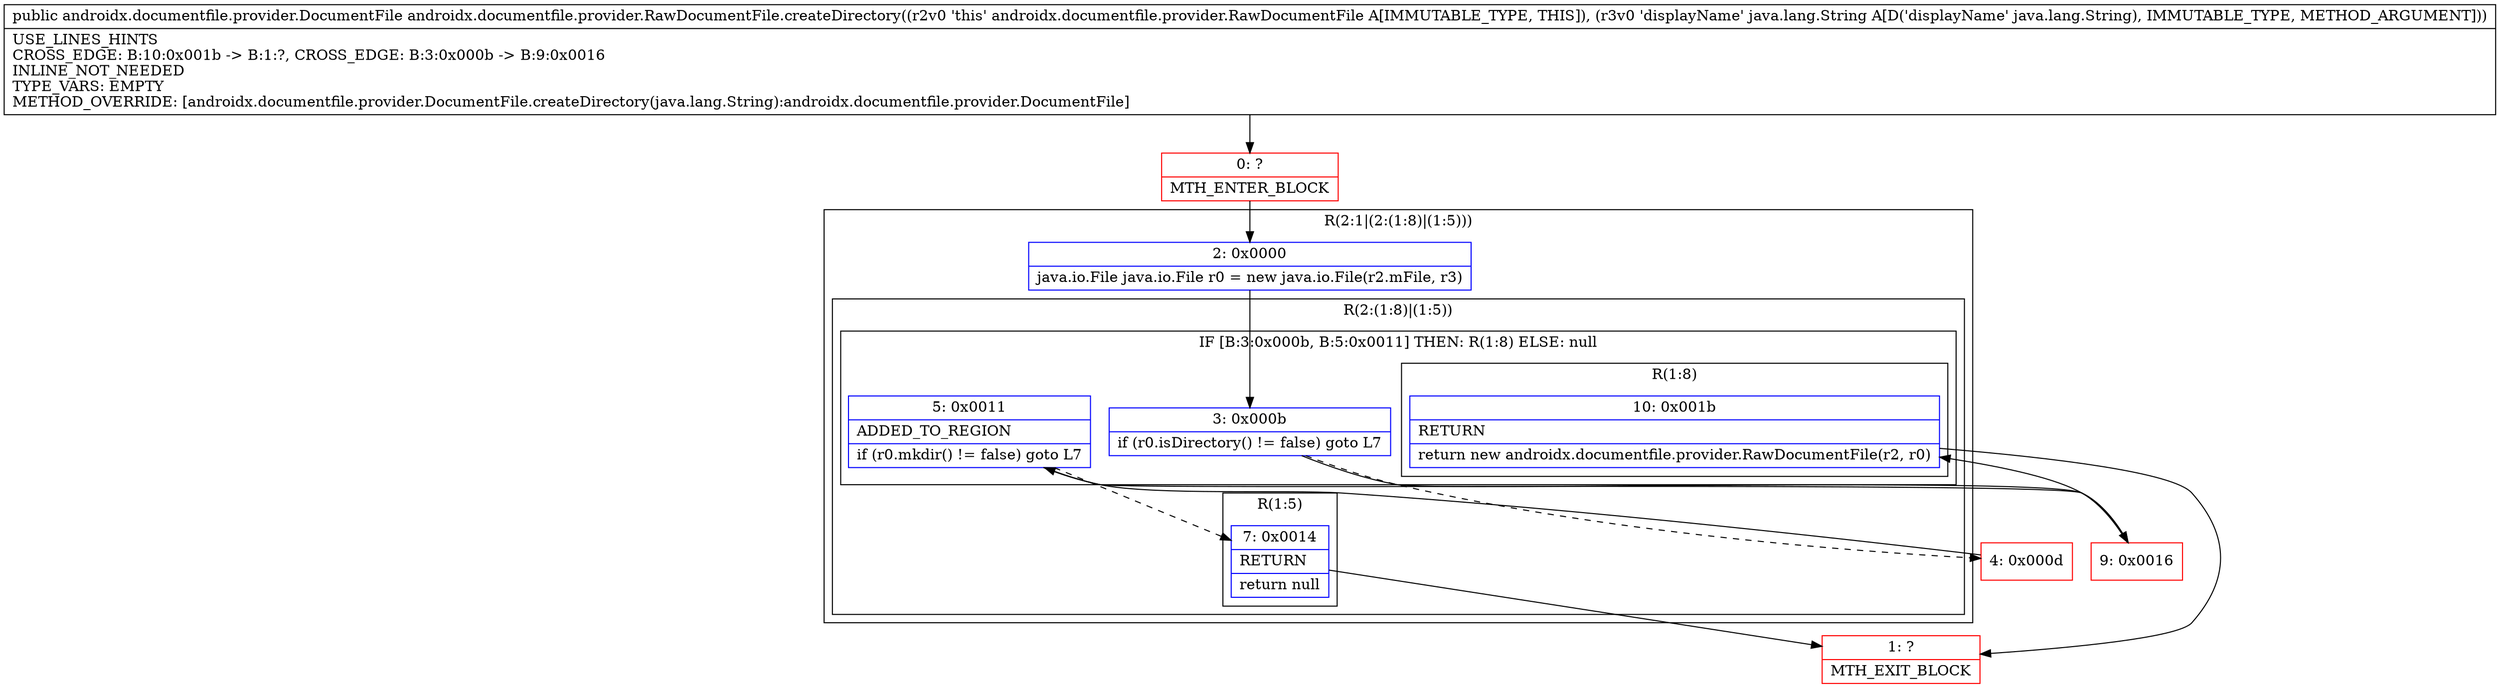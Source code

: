 digraph "CFG forandroidx.documentfile.provider.RawDocumentFile.createDirectory(Ljava\/lang\/String;)Landroidx\/documentfile\/provider\/DocumentFile;" {
subgraph cluster_Region_661510612 {
label = "R(2:1|(2:(1:8)|(1:5)))";
node [shape=record,color=blue];
Node_2 [shape=record,label="{2\:\ 0x0000|java.io.File java.io.File r0 = new java.io.File(r2.mFile, r3)\l}"];
subgraph cluster_Region_485942229 {
label = "R(2:(1:8)|(1:5))";
node [shape=record,color=blue];
subgraph cluster_IfRegion_1071737028 {
label = "IF [B:3:0x000b, B:5:0x0011] THEN: R(1:8) ELSE: null";
node [shape=record,color=blue];
Node_3 [shape=record,label="{3\:\ 0x000b|if (r0.isDirectory() != false) goto L7\l}"];
Node_5 [shape=record,label="{5\:\ 0x0011|ADDED_TO_REGION\l|if (r0.mkdir() != false) goto L7\l}"];
subgraph cluster_Region_1257036288 {
label = "R(1:8)";
node [shape=record,color=blue];
Node_10 [shape=record,label="{10\:\ 0x001b|RETURN\l|return new androidx.documentfile.provider.RawDocumentFile(r2, r0)\l}"];
}
}
subgraph cluster_Region_978245109 {
label = "R(1:5)";
node [shape=record,color=blue];
Node_7 [shape=record,label="{7\:\ 0x0014|RETURN\l|return null\l}"];
}
}
}
Node_0 [shape=record,color=red,label="{0\:\ ?|MTH_ENTER_BLOCK\l}"];
Node_4 [shape=record,color=red,label="{4\:\ 0x000d}"];
Node_1 [shape=record,color=red,label="{1\:\ ?|MTH_EXIT_BLOCK\l}"];
Node_9 [shape=record,color=red,label="{9\:\ 0x0016}"];
MethodNode[shape=record,label="{public androidx.documentfile.provider.DocumentFile androidx.documentfile.provider.RawDocumentFile.createDirectory((r2v0 'this' androidx.documentfile.provider.RawDocumentFile A[IMMUTABLE_TYPE, THIS]), (r3v0 'displayName' java.lang.String A[D('displayName' java.lang.String), IMMUTABLE_TYPE, METHOD_ARGUMENT]))  | USE_LINES_HINTS\lCROSS_EDGE: B:10:0x001b \-\> B:1:?, CROSS_EDGE: B:3:0x000b \-\> B:9:0x0016\lINLINE_NOT_NEEDED\lTYPE_VARS: EMPTY\lMETHOD_OVERRIDE: [androidx.documentfile.provider.DocumentFile.createDirectory(java.lang.String):androidx.documentfile.provider.DocumentFile]\l}"];
MethodNode -> Node_0;Node_2 -> Node_3;
Node_3 -> Node_4[style=dashed];
Node_3 -> Node_9;
Node_5 -> Node_7[style=dashed];
Node_5 -> Node_9;
Node_10 -> Node_1;
Node_7 -> Node_1;
Node_0 -> Node_2;
Node_4 -> Node_5;
Node_9 -> Node_10;
}

